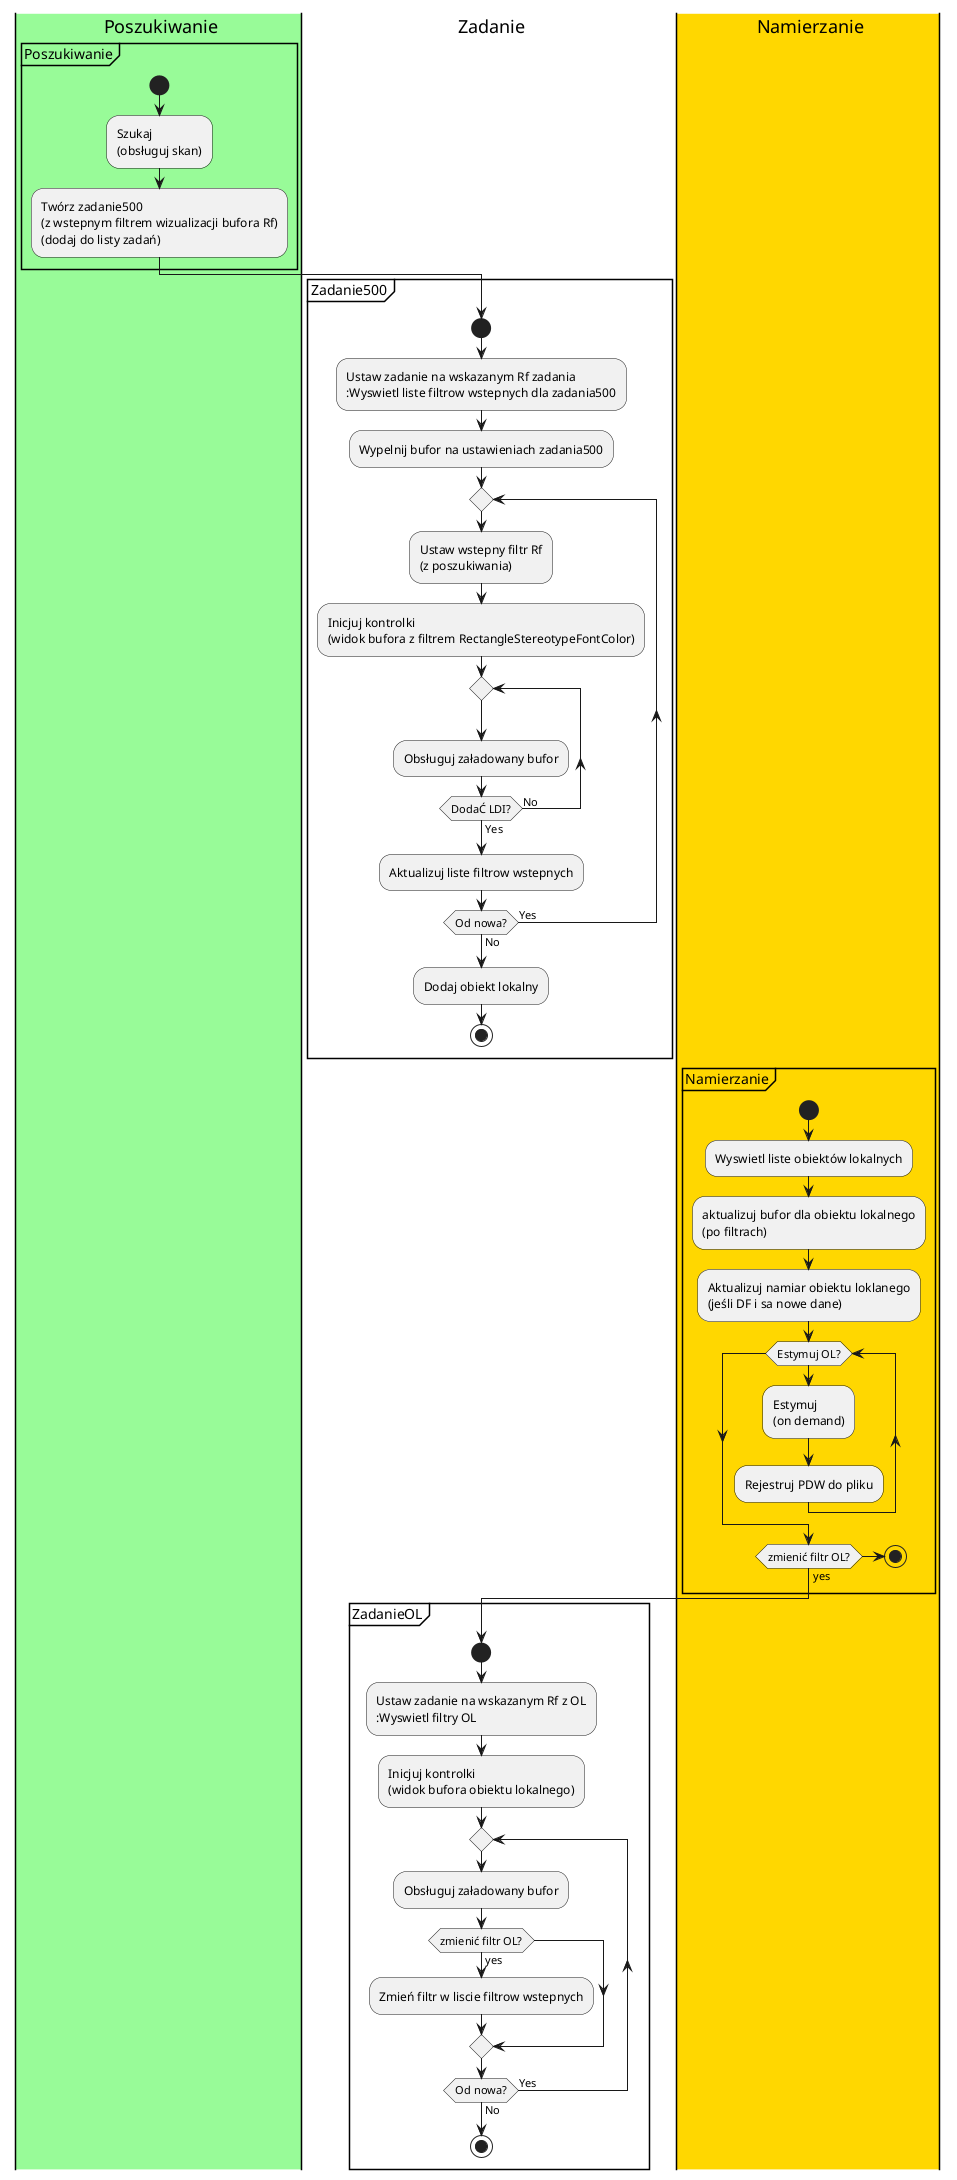 @startuml CCMOperatorActivity

|#palegreen|p| Poszukiwanie
|z| Zadanie
|#gold|n| Namierzanie

|p|
group Poszukiwanie 
start;

:Szukaj
(obsługuj skan);
:Twórz zadanie500 
(z wstepnym filtrem wizualizacji bufora Rf)
(dodaj do listy zadań);


end group 


|z|
group Zadanie500 
start;
:Ustaw zadanie na wskazanym Rf zadania
:Wyswietl liste filtrow wstepnych dla zadania500;
:Wypelnij bufor na ustawieniach zadania500;
repeat 
:Ustaw wstepny filtr Rf 
(z poszukiwania);
:Inicjuj kontrolki 
(widok bufora z filtrem RectangleStereotypeFontColor);
repeat
:Obsługuj załadowany bufor;
repeat while (DodaĆ LDI?) is (No) not (Yes)

:Aktualizuj liste filtrow wstepnych;
repeat while (Od nowa?) is (Yes) not (No)
:Dodaj obiekt lokalny;


stop;

end group 


|n|
group Namierzanie 
start;

:Wyswietl liste obiektów lokalnych;
:aktualizuj bufor dla obiektu lokalnego 
(po filtrach);
:Aktualizuj namiar obiektu loklanego 
(jeśli DF i sa nowe dane);

while (Estymuj OL?)
:Estymuj 
(on demand);
:Rejestruj PDW do pliku;
endwhile

if (zmienić filtr OL?) then (yes) 
  else
  stop;
endif;

end group 

|z|
group ZadanieOL
start;

:Ustaw zadanie na wskazanym Rf z OL
:Wyswietl filtry OL;
:Inicjuj kontrolki 
(widok bufora obiektu lokalnego);
repeat
:Obsługuj załadowany bufor;
if (zmienić filtr OL?) then (yes)
  :Zmień filtr w liscie filtrow wstepnych;
endif;
repeat while (Od nowa?) is (Yes) not (No)
stop;
end group 



@enduml
